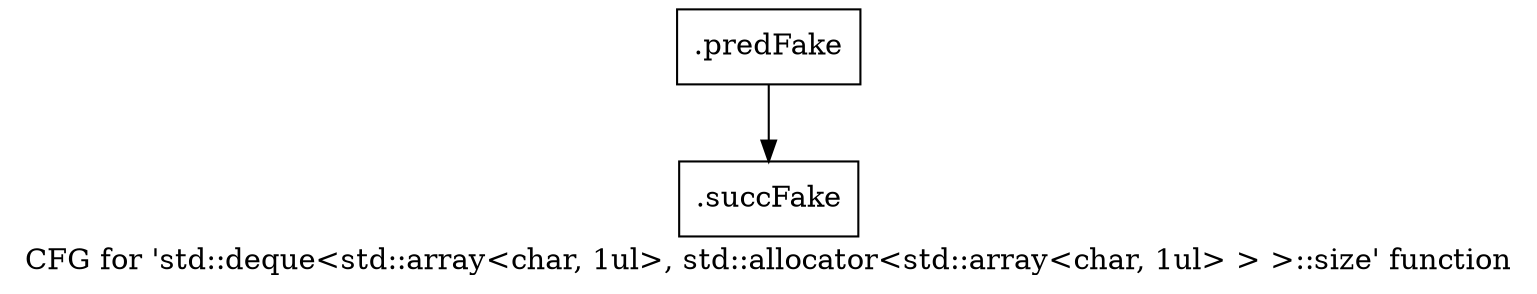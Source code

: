 digraph "CFG for 'std::deque\<std::array\<char, 1ul\>, std::allocator\<std::array\<char, 1ul\> \> \>::size' function" {
	label="CFG for 'std::deque\<std::array\<char, 1ul\>, std::allocator\<std::array\<char, 1ul\> \> \>::size' function";

	Node0x5232b90 [shape=record,filename="",linenumber="",label="{.predFake}"];
	Node0x5232b90 -> Node0x52d8700[ callList="" memoryops="" filename="/home/akhilkushe/Xilinx/Vitis_HLS/2021.2/tps/lnx64/gcc-6.2.0/lib/gcc/x86_64-pc-linux-gnu/6.2.0/../../../../include/c++/6.2.0/bits/stl_deque.h" execusionnum="11"];
	Node0x52d8700 [shape=record,filename="/home/akhilkushe/Xilinx/Vitis_HLS/2021.2/tps/lnx64/gcc-6.2.0/lib/gcc/x86_64-pc-linux-gnu/6.2.0/../../../../include/c++/6.2.0/bits/stl_deque.h",linenumber="1265",label="{.succFake}"];
}
